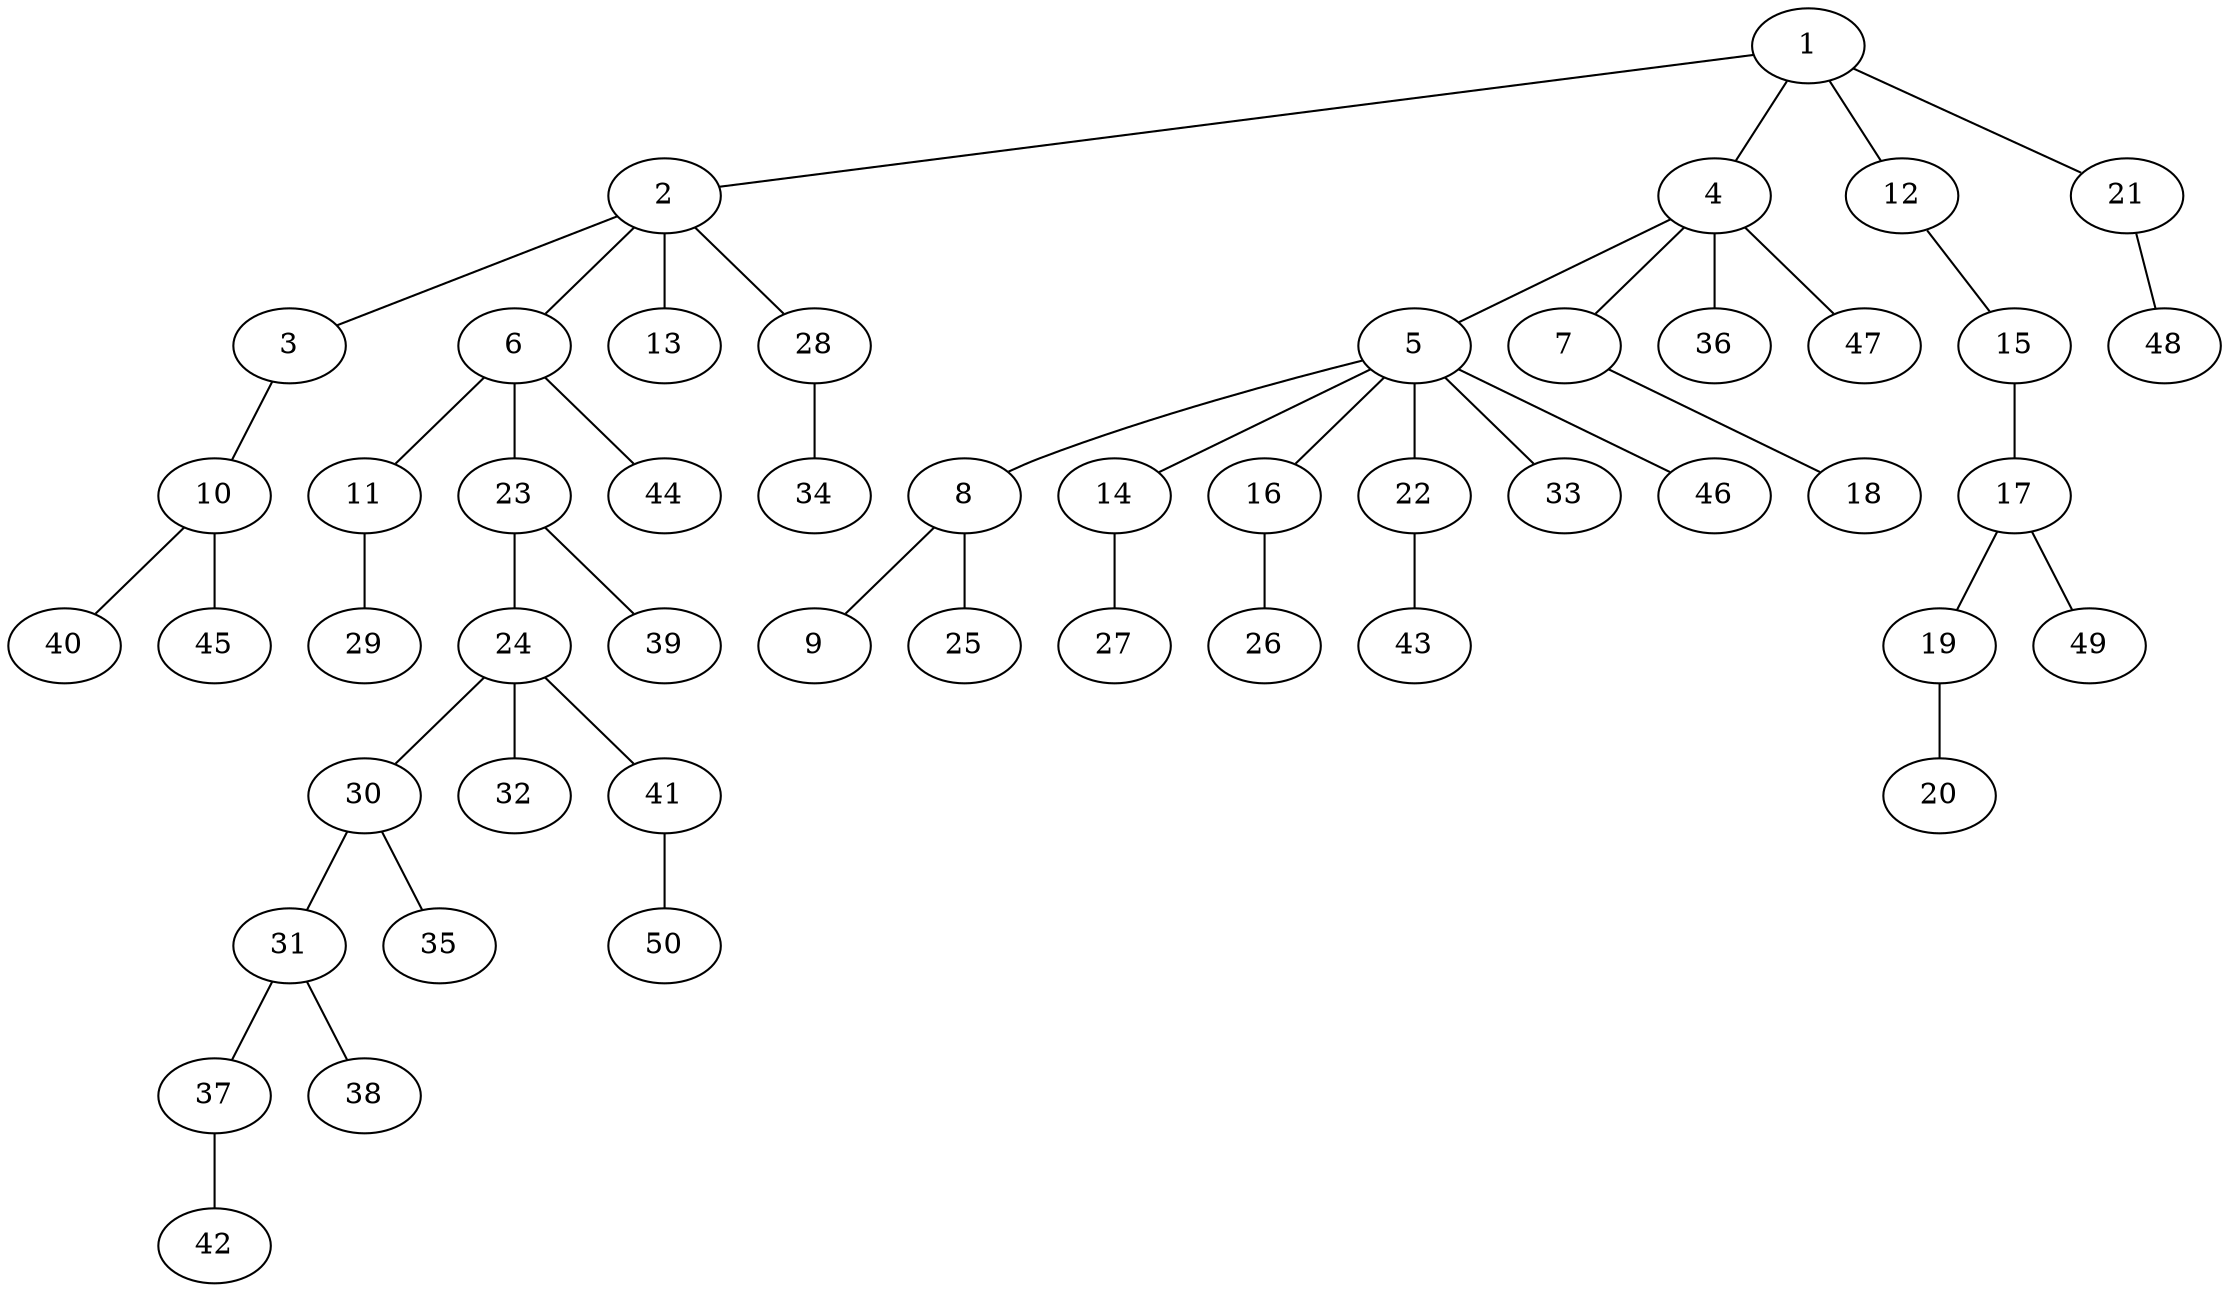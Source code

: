 graph graphname {1--2
1--4
1--12
1--21
2--3
2--6
2--13
2--28
3--10
4--5
4--7
4--36
4--47
5--8
5--14
5--16
5--22
5--33
5--46
6--11
6--23
6--44
7--18
8--9
8--25
10--40
10--45
11--29
12--15
14--27
15--17
16--26
17--19
17--49
19--20
21--48
22--43
23--24
23--39
24--30
24--32
24--41
28--34
30--31
30--35
31--37
31--38
37--42
41--50
}
